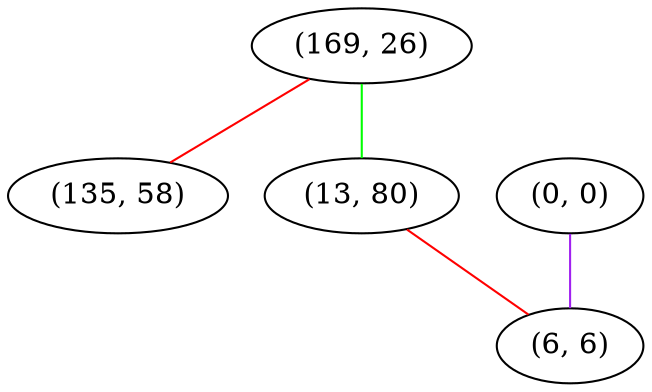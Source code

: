 graph "" {
"(169, 26)";
"(0, 0)";
"(135, 58)";
"(13, 80)";
"(6, 6)";
"(169, 26)" -- "(135, 58)"  [color=red, key=0, weight=1];
"(169, 26)" -- "(13, 80)"  [color=green, key=0, weight=2];
"(0, 0)" -- "(6, 6)"  [color=purple, key=0, weight=4];
"(13, 80)" -- "(6, 6)"  [color=red, key=0, weight=1];
}
